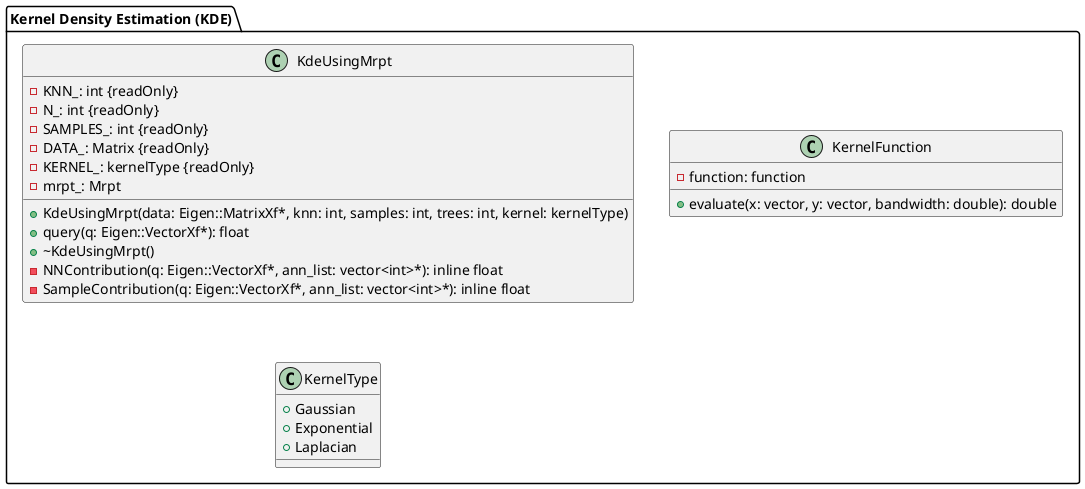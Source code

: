 @startuml
'https://plantuml.com/class-diagram

package "Kernel Density Estimation (KDE)" {

    class KdeUsingMrpt {
        - KNN_: int {readOnly}
        - N_: int {readOnly}
        - SAMPLES_: int {readOnly}
        - DATA_: Matrix {readOnly}
        - KERNEL_: kernelType {readOnly}
        - mrpt_: Mrpt

        + KdeUsingMrpt(data: Eigen::MatrixXf*, knn: int, samples: int, trees: int, kernel: kernelType)
        + query(q: Eigen::VectorXf*): float
        + ~KdeUsingMrpt()
        -NNContribution(q: Eigen::VectorXf*, ann_list: vector<int>*): inline float
        -SampleContribution(q: Eigen::VectorXf*, ann_list: vector<int>*): inline float
    }

    class KernelFunction {
        - function: function
        + evaluate(x: vector, y: vector, bandwidth: double): double
    }

    class KernelType {
        + Gaussian
        + Exponential
        + Laplacian
    }
}

@enduml